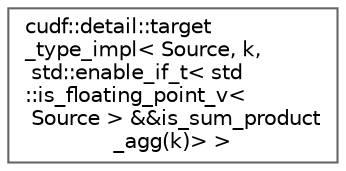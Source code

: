 digraph "类继承关系图"
{
 // LATEX_PDF_SIZE
  bgcolor="transparent";
  edge [fontname=Helvetica,fontsize=10,labelfontname=Helvetica,labelfontsize=10];
  node [fontname=Helvetica,fontsize=10,shape=box,height=0.2,width=0.4];
  rankdir="LR";
  Node0 [id="Node000000",label="cudf::detail::target\l_type_impl\< Source, k,\l std::enable_if_t\< std\l::is_floating_point_v\<\l Source \> &&is_sum_product\l_agg(k)\> \>",height=0.2,width=0.4,color="grey40", fillcolor="white", style="filled",URL="$structcudf_1_1detail_1_1target__type__impl_3_01_source_00_01k_00_01std_1_1enable__if__t_3_01std_9f689773868603c824fb593bd3e5e573.html",tooltip=" "];
}
